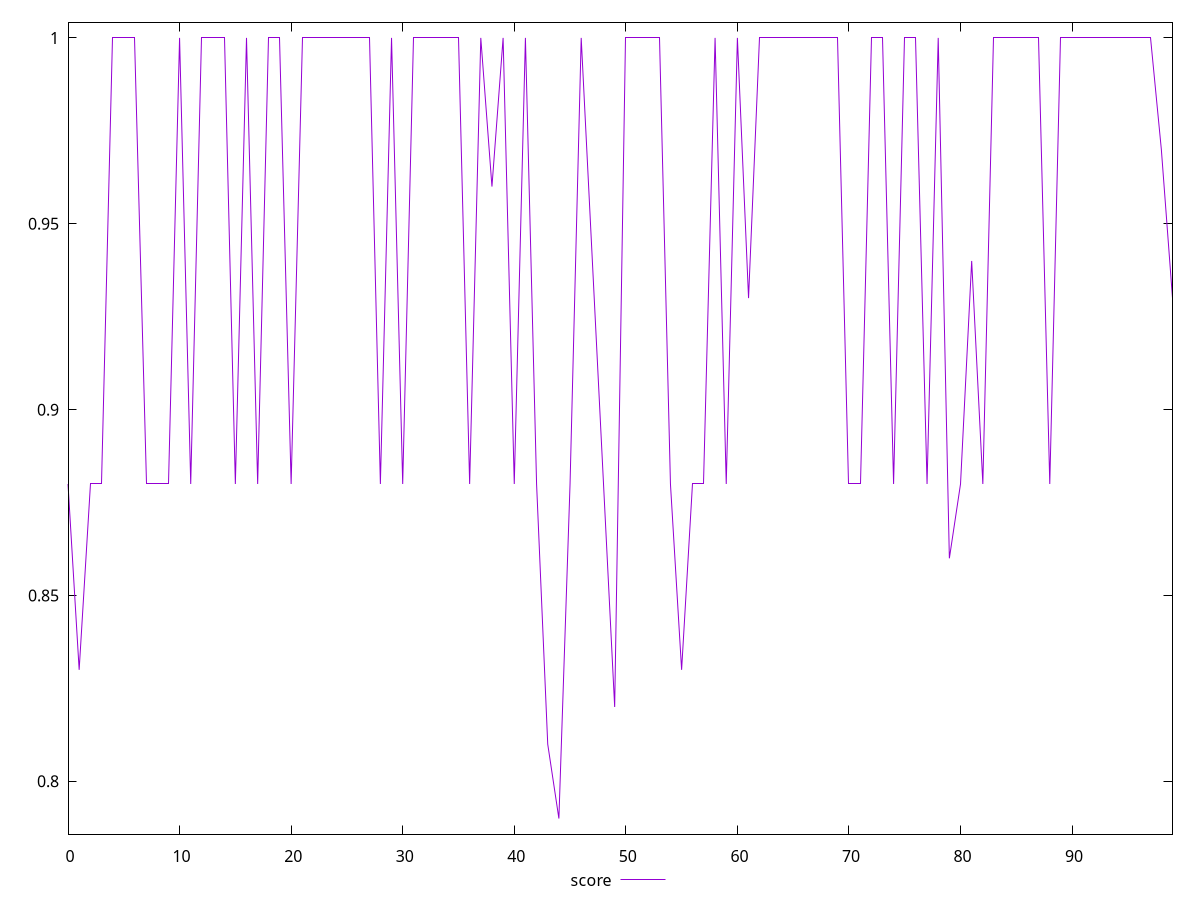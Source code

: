 reset

$score <<EOF
0 0.88
1 0.83
2 0.88
3 0.88
4 1
5 1
6 1
7 0.88
8 0.88
9 0.88
10 1
11 0.88
12 1
13 1
14 1
15 0.88
16 1
17 0.88
18 1
19 1
20 0.88
21 1
22 1
23 1
24 1
25 1
26 1
27 1
28 0.88
29 1
30 0.88
31 1
32 1
33 1
34 1
35 1
36 0.88
37 1
38 0.96
39 1
40 0.88
41 1
42 0.88
43 0.81
44 0.79
45 0.88
46 1
47 0.94
48 0.88
49 0.82
50 1
51 1
52 1
53 1
54 0.88
55 0.83
56 0.88
57 0.88
58 1
59 0.88
60 1
61 0.93
62 1
63 1
64 1
65 1
66 1
67 1
68 1
69 1
70 0.88
71 0.88
72 1
73 1
74 0.88
75 1
76 1
77 0.88
78 1
79 0.86
80 0.88
81 0.94
82 0.88
83 1
84 1
85 1
86 1
87 1
88 0.88
89 1
90 1
91 1
92 1
93 1
94 1
95 1
96 1
97 1
98 0.97
99 0.93
EOF

set key outside below
set xrange [0:99]
set yrange [0.7858:1.0042]
set trange [0.7858:1.0042]
set terminal svg size 640, 500 enhanced background rgb 'white'
set output "reprap/unminified-css/samples/pages+cached+noexternal+nomedia+nocss+nojs/score/values.svg"

plot $score title "score" with line

reset
